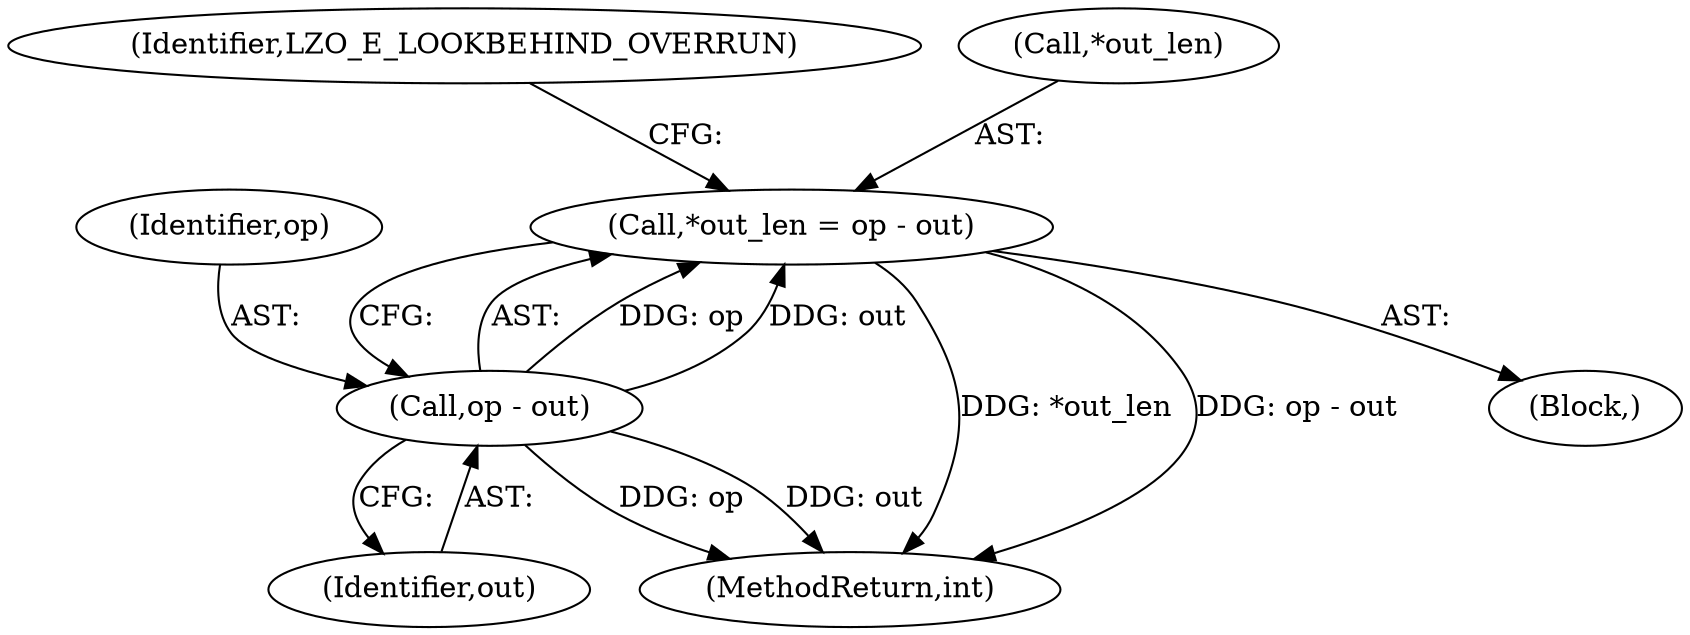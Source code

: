 digraph "0_linux_206a81c18401c0cde6e579164f752c4b147324ce@integer" {
"1000765" [label="(Call,*out_len = op - out)"];
"1000768" [label="(Call,op - out)"];
"1000772" [label="(Identifier,LZO_E_LOOKBEHIND_OVERRUN)"];
"1000765" [label="(Call,*out_len = op - out)"];
"1000769" [label="(Identifier,op)"];
"1000768" [label="(Call,op - out)"];
"1000105" [label="(Block,)"];
"1000766" [label="(Call,*out_len)"];
"1000770" [label="(Identifier,out)"];
"1000773" [label="(MethodReturn,int)"];
"1000765" -> "1000105"  [label="AST: "];
"1000765" -> "1000768"  [label="CFG: "];
"1000766" -> "1000765"  [label="AST: "];
"1000768" -> "1000765"  [label="AST: "];
"1000772" -> "1000765"  [label="CFG: "];
"1000765" -> "1000773"  [label="DDG: *out_len"];
"1000765" -> "1000773"  [label="DDG: op - out"];
"1000768" -> "1000765"  [label="DDG: op"];
"1000768" -> "1000765"  [label="DDG: out"];
"1000768" -> "1000770"  [label="CFG: "];
"1000769" -> "1000768"  [label="AST: "];
"1000770" -> "1000768"  [label="AST: "];
"1000768" -> "1000773"  [label="DDG: op"];
"1000768" -> "1000773"  [label="DDG: out"];
}
